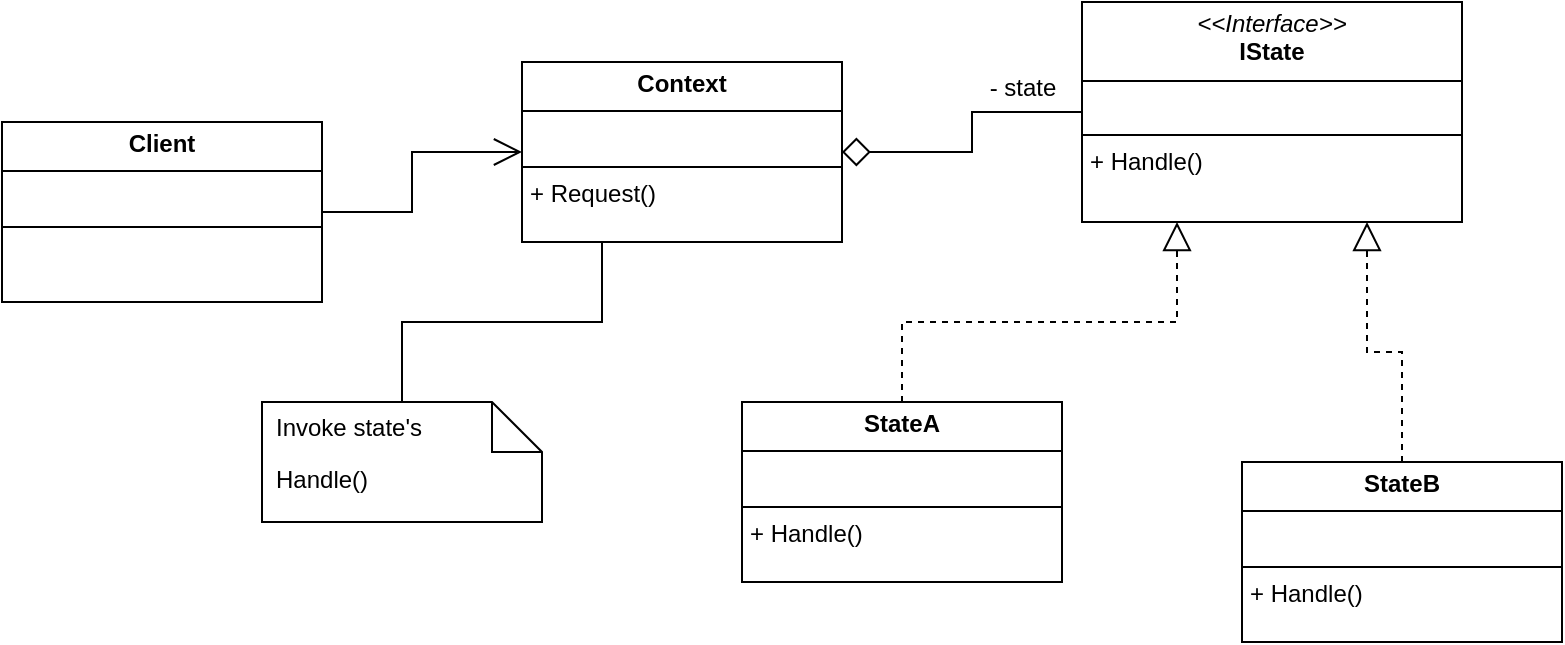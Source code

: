<mxfile version="24.0.4" type="device">
  <diagram name="Page-1" id="hsxhyXpkccQjmakTr9Rk">
    <mxGraphModel dx="880" dy="524" grid="1" gridSize="10" guides="1" tooltips="1" connect="1" arrows="1" fold="1" page="1" pageScale="1" pageWidth="850" pageHeight="1100" math="0" shadow="0">
      <root>
        <mxCell id="0" />
        <mxCell id="1" parent="0" />
        <mxCell id="pd-98tq6UQfaG_9ArizV-4" style="edgeStyle=orthogonalEdgeStyle;rounded=0;orthogonalLoop=1;jettySize=auto;html=1;entryX=0;entryY=0.5;entryDx=0;entryDy=0;endArrow=open;endFill=0;endSize=12;" edge="1" parent="1" source="pd-98tq6UQfaG_9ArizV-1" target="pd-98tq6UQfaG_9ArizV-2">
          <mxGeometry relative="1" as="geometry" />
        </mxCell>
        <mxCell id="pd-98tq6UQfaG_9ArizV-1" value="&lt;p style=&quot;margin:0px;margin-top:4px;text-align:center;&quot;&gt;&lt;b&gt;Client&lt;/b&gt;&lt;/p&gt;&lt;hr size=&quot;1&quot; style=&quot;border-style:solid;&quot;&gt;&lt;p style=&quot;margin:0px;margin-left:4px;&quot;&gt;&lt;br&gt;&lt;/p&gt;&lt;hr size=&quot;1&quot; style=&quot;border-style:solid;&quot;&gt;&lt;p style=&quot;margin:0px;margin-left:4px;&quot;&gt;&lt;br&gt;&lt;/p&gt;" style="verticalAlign=top;align=left;overflow=fill;html=1;whiteSpace=wrap;" vertex="1" parent="1">
          <mxGeometry x="20" y="180" width="160" height="90" as="geometry" />
        </mxCell>
        <mxCell id="pd-98tq6UQfaG_9ArizV-2" value="&lt;p style=&quot;margin:0px;margin-top:4px;text-align:center;&quot;&gt;&lt;b&gt;Context&lt;/b&gt;&lt;/p&gt;&lt;hr size=&quot;1&quot; style=&quot;border-style:solid;&quot;&gt;&lt;p style=&quot;margin:0px;margin-left:4px;&quot;&gt;&lt;br&gt;&lt;/p&gt;&lt;hr size=&quot;1&quot; style=&quot;border-style:solid;&quot;&gt;&lt;p style=&quot;margin:0px;margin-left:4px;&quot;&gt;+ Request()&lt;/p&gt;" style="verticalAlign=top;align=left;overflow=fill;html=1;whiteSpace=wrap;" vertex="1" parent="1">
          <mxGeometry x="280" y="150" width="160" height="90" as="geometry" />
        </mxCell>
        <mxCell id="pd-98tq6UQfaG_9ArizV-5" style="edgeStyle=orthogonalEdgeStyle;rounded=0;orthogonalLoop=1;jettySize=auto;html=1;entryX=1;entryY=0.5;entryDx=0;entryDy=0;endArrow=diamond;endFill=0;endSize=12;" edge="1" parent="1" source="pd-98tq6UQfaG_9ArizV-3" target="pd-98tq6UQfaG_9ArizV-2">
          <mxGeometry relative="1" as="geometry" />
        </mxCell>
        <mxCell id="pd-98tq6UQfaG_9ArizV-3" value="&lt;p style=&quot;margin:0px;margin-top:4px;text-align:center;&quot;&gt;&lt;i&gt;&amp;lt;&amp;lt;Interface&amp;gt;&amp;gt;&lt;/i&gt;&lt;br&gt;&lt;b&gt;IState&lt;/b&gt;&lt;/p&gt;&lt;hr size=&quot;1&quot; style=&quot;border-style:solid;&quot;&gt;&lt;p style=&quot;margin:0px;margin-left:4px;&quot;&gt;&lt;br&gt;&lt;/p&gt;&lt;hr size=&quot;1&quot; style=&quot;border-style:solid;&quot;&gt;&lt;p style=&quot;margin:0px;margin-left:4px;&quot;&gt;+ Handle()&lt;br&gt;&lt;/p&gt;" style="verticalAlign=top;align=left;overflow=fill;html=1;whiteSpace=wrap;" vertex="1" parent="1">
          <mxGeometry x="560" y="120" width="190" height="110" as="geometry" />
        </mxCell>
        <mxCell id="pd-98tq6UQfaG_9ArizV-6" value="- state" style="text;html=1;align=center;verticalAlign=middle;resizable=0;points=[];autosize=1;strokeColor=none;fillColor=none;" vertex="1" parent="1">
          <mxGeometry x="500" y="148" width="60" height="30" as="geometry" />
        </mxCell>
        <mxCell id="pd-98tq6UQfaG_9ArizV-8" style="edgeStyle=orthogonalEdgeStyle;rounded=0;orthogonalLoop=1;jettySize=auto;html=1;entryX=0.25;entryY=1;entryDx=0;entryDy=0;endArrow=block;endFill=0;dashed=1;endSize=12;" edge="1" parent="1" source="pd-98tq6UQfaG_9ArizV-7" target="pd-98tq6UQfaG_9ArizV-3">
          <mxGeometry relative="1" as="geometry">
            <Array as="points">
              <mxPoint x="470" y="280" />
              <mxPoint x="607" y="280" />
            </Array>
          </mxGeometry>
        </mxCell>
        <mxCell id="pd-98tq6UQfaG_9ArizV-7" value="&lt;p style=&quot;margin:0px;margin-top:4px;text-align:center;&quot;&gt;&lt;b&gt;StateA&lt;/b&gt;&lt;/p&gt;&lt;hr size=&quot;1&quot; style=&quot;border-style:solid;&quot;&gt;&lt;p style=&quot;margin:0px;margin-left:4px;&quot;&gt;&lt;br&gt;&lt;/p&gt;&lt;hr size=&quot;1&quot; style=&quot;border-style:solid;&quot;&gt;&lt;p style=&quot;margin:0px;margin-left:4px;&quot;&gt;+ Handle()&lt;/p&gt;" style="verticalAlign=top;align=left;overflow=fill;html=1;whiteSpace=wrap;" vertex="1" parent="1">
          <mxGeometry x="390" y="320" width="160" height="90" as="geometry" />
        </mxCell>
        <mxCell id="pd-98tq6UQfaG_9ArizV-10" style="edgeStyle=orthogonalEdgeStyle;rounded=0;orthogonalLoop=1;jettySize=auto;html=1;entryX=0.75;entryY=1;entryDx=0;entryDy=0;dashed=1;endArrow=block;endFill=0;endSize=12;" edge="1" parent="1" source="pd-98tq6UQfaG_9ArizV-9" target="pd-98tq6UQfaG_9ArizV-3">
          <mxGeometry relative="1" as="geometry" />
        </mxCell>
        <mxCell id="pd-98tq6UQfaG_9ArizV-9" value="&lt;p style=&quot;margin:0px;margin-top:4px;text-align:center;&quot;&gt;&lt;b&gt;StateB&lt;/b&gt;&lt;/p&gt;&lt;hr size=&quot;1&quot; style=&quot;border-style:solid;&quot;&gt;&lt;p style=&quot;margin:0px;margin-left:4px;&quot;&gt;&lt;br&gt;&lt;/p&gt;&lt;hr size=&quot;1&quot; style=&quot;border-style:solid;&quot;&gt;&lt;p style=&quot;margin:0px;margin-left:4px;&quot;&gt;+ Handle()&lt;/p&gt;" style="verticalAlign=top;align=left;overflow=fill;html=1;whiteSpace=wrap;" vertex="1" parent="1">
          <mxGeometry x="640" y="350" width="160" height="90" as="geometry" />
        </mxCell>
        <mxCell id="pd-98tq6UQfaG_9ArizV-11" value="Handle()" style="shape=note2;boundedLbl=1;whiteSpace=wrap;html=1;size=25;verticalAlign=top;align=left;spacingLeft=5;" vertex="1" parent="1">
          <mxGeometry x="150" y="320" width="140" height="60" as="geometry" />
        </mxCell>
        <mxCell id="pd-98tq6UQfaG_9ArizV-12" value="Invoke state&#39;s" style="resizeWidth=1;part=1;strokeColor=none;fillColor=none;align=left;spacingLeft=5;whiteSpace=wrap;html=1;" vertex="1" parent="pd-98tq6UQfaG_9ArizV-11">
          <mxGeometry width="140" height="25" relative="1" as="geometry" />
        </mxCell>
        <mxCell id="pd-98tq6UQfaG_9ArizV-13" style="edgeStyle=orthogonalEdgeStyle;rounded=0;orthogonalLoop=1;jettySize=auto;html=1;entryX=0.25;entryY=1;entryDx=0;entryDy=0;endArrow=none;endFill=0;" edge="1" parent="1" source="pd-98tq6UQfaG_9ArizV-12" target="pd-98tq6UQfaG_9ArizV-2">
          <mxGeometry relative="1" as="geometry" />
        </mxCell>
      </root>
    </mxGraphModel>
  </diagram>
</mxfile>
